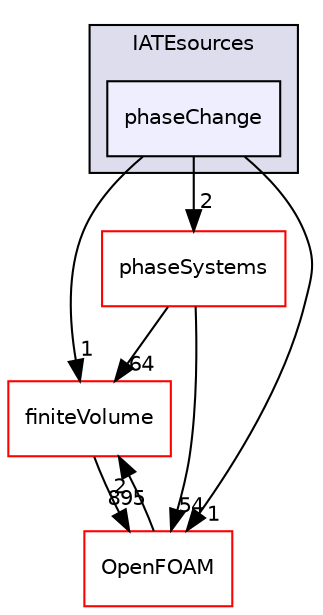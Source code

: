 digraph "src/phaseSystemModels/reactingEulerFoam/reactingTwoPhaseEulerFoam/twoPhaseSystem/diameterModels/IATE/IATEsources/phaseChange" {
  bgcolor=transparent;
  compound=true
  node [ fontsize="10", fontname="Helvetica"];
  edge [ labelfontsize="10", labelfontname="Helvetica"];
  subgraph clusterdir_78411669d47b5e19928eafa1c2794fe4 {
    graph [ bgcolor="#ddddee", pencolor="black", label="IATEsources" fontname="Helvetica", fontsize="10", URL="dir_78411669d47b5e19928eafa1c2794fe4.html"]
  dir_24d444c47c60e0be217c24f66ac85ac4 [shape=box, label="phaseChange", style="filled", fillcolor="#eeeeff", pencolor="black", URL="dir_24d444c47c60e0be217c24f66ac85ac4.html"];
  }
  dir_9bd15774b555cf7259a6fa18f99fe99b [shape=box label="finiteVolume" color="red" URL="dir_9bd15774b555cf7259a6fa18f99fe99b.html"];
  dir_264d2d6ce5df211e174aa532bbc40de4 [shape=box label="phaseSystems" color="red" URL="dir_264d2d6ce5df211e174aa532bbc40de4.html"];
  dir_c5473ff19b20e6ec4dfe5c310b3778a8 [shape=box label="OpenFOAM" color="red" URL="dir_c5473ff19b20e6ec4dfe5c310b3778a8.html"];
  dir_9bd15774b555cf7259a6fa18f99fe99b->dir_c5473ff19b20e6ec4dfe5c310b3778a8 [headlabel="895", labeldistance=1.5 headhref="dir_000814_002151.html"];
  dir_264d2d6ce5df211e174aa532bbc40de4->dir_9bd15774b555cf7259a6fa18f99fe99b [headlabel="64", labeldistance=1.5 headhref="dir_000851_000814.html"];
  dir_264d2d6ce5df211e174aa532bbc40de4->dir_c5473ff19b20e6ec4dfe5c310b3778a8 [headlabel="54", labeldistance=1.5 headhref="dir_000851_002151.html"];
  dir_24d444c47c60e0be217c24f66ac85ac4->dir_9bd15774b555cf7259a6fa18f99fe99b [headlabel="1", labeldistance=1.5 headhref="dir_003289_000814.html"];
  dir_24d444c47c60e0be217c24f66ac85ac4->dir_264d2d6ce5df211e174aa532bbc40de4 [headlabel="2", labeldistance=1.5 headhref="dir_003289_000851.html"];
  dir_24d444c47c60e0be217c24f66ac85ac4->dir_c5473ff19b20e6ec4dfe5c310b3778a8 [headlabel="1", labeldistance=1.5 headhref="dir_003289_002151.html"];
  dir_c5473ff19b20e6ec4dfe5c310b3778a8->dir_9bd15774b555cf7259a6fa18f99fe99b [headlabel="2", labeldistance=1.5 headhref="dir_002151_000814.html"];
}
